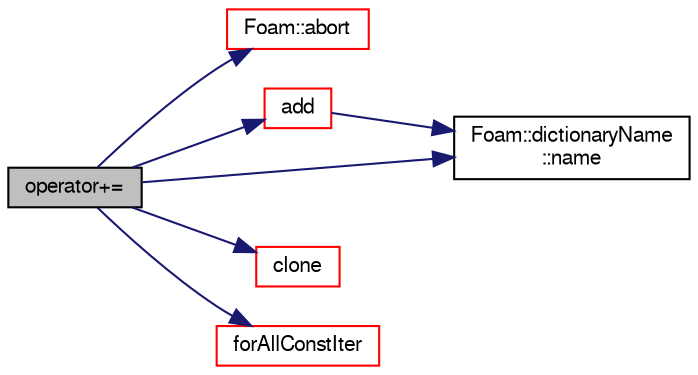 digraph "operator+="
{
  bgcolor="transparent";
  edge [fontname="FreeSans",fontsize="10",labelfontname="FreeSans",labelfontsize="10"];
  node [fontname="FreeSans",fontsize="10",shape=record];
  rankdir="LR";
  Node36051 [label="operator+=",height=0.2,width=0.4,color="black", fillcolor="grey75", style="filled", fontcolor="black"];
  Node36051 -> Node36052 [color="midnightblue",fontsize="10",style="solid",fontname="FreeSans"];
  Node36052 [label="Foam::abort",height=0.2,width=0.4,color="red",URL="$a21124.html#a447107a607d03e417307c203fa5fb44b"];
  Node36051 -> Node36054 [color="midnightblue",fontsize="10",style="solid",fontname="FreeSans"];
  Node36054 [label="add",height=0.2,width=0.4,color="red",URL="$a26014.html#ac2ddcab42322c8d8af5e5830ab4d431b",tooltip="Add a new entry. "];
  Node36054 -> Node36068 [color="midnightblue",fontsize="10",style="solid",fontname="FreeSans"];
  Node36068 [label="Foam::dictionaryName\l::name",height=0.2,width=0.4,color="black",URL="$a26010.html#aba53f1f9c8fadfa65f4099af10df348c",tooltip="Return the dictionary name. "];
  Node36051 -> Node36095 [color="midnightblue",fontsize="10",style="solid",fontname="FreeSans"];
  Node36095 [label="clone",height=0.2,width=0.4,color="red",URL="$a26014.html#a4f75fe381aca6b73c3f38868a882a3a4",tooltip="Construct and return clone. "];
  Node36051 -> Node36097 [color="midnightblue",fontsize="10",style="solid",fontname="FreeSans"];
  Node36097 [label="forAllConstIter",height=0.2,width=0.4,color="red",URL="$a38141.html#ae21e2836509b0fa7f7cedf6493b11b09"];
  Node36051 -> Node36068 [color="midnightblue",fontsize="10",style="solid",fontname="FreeSans"];
}
